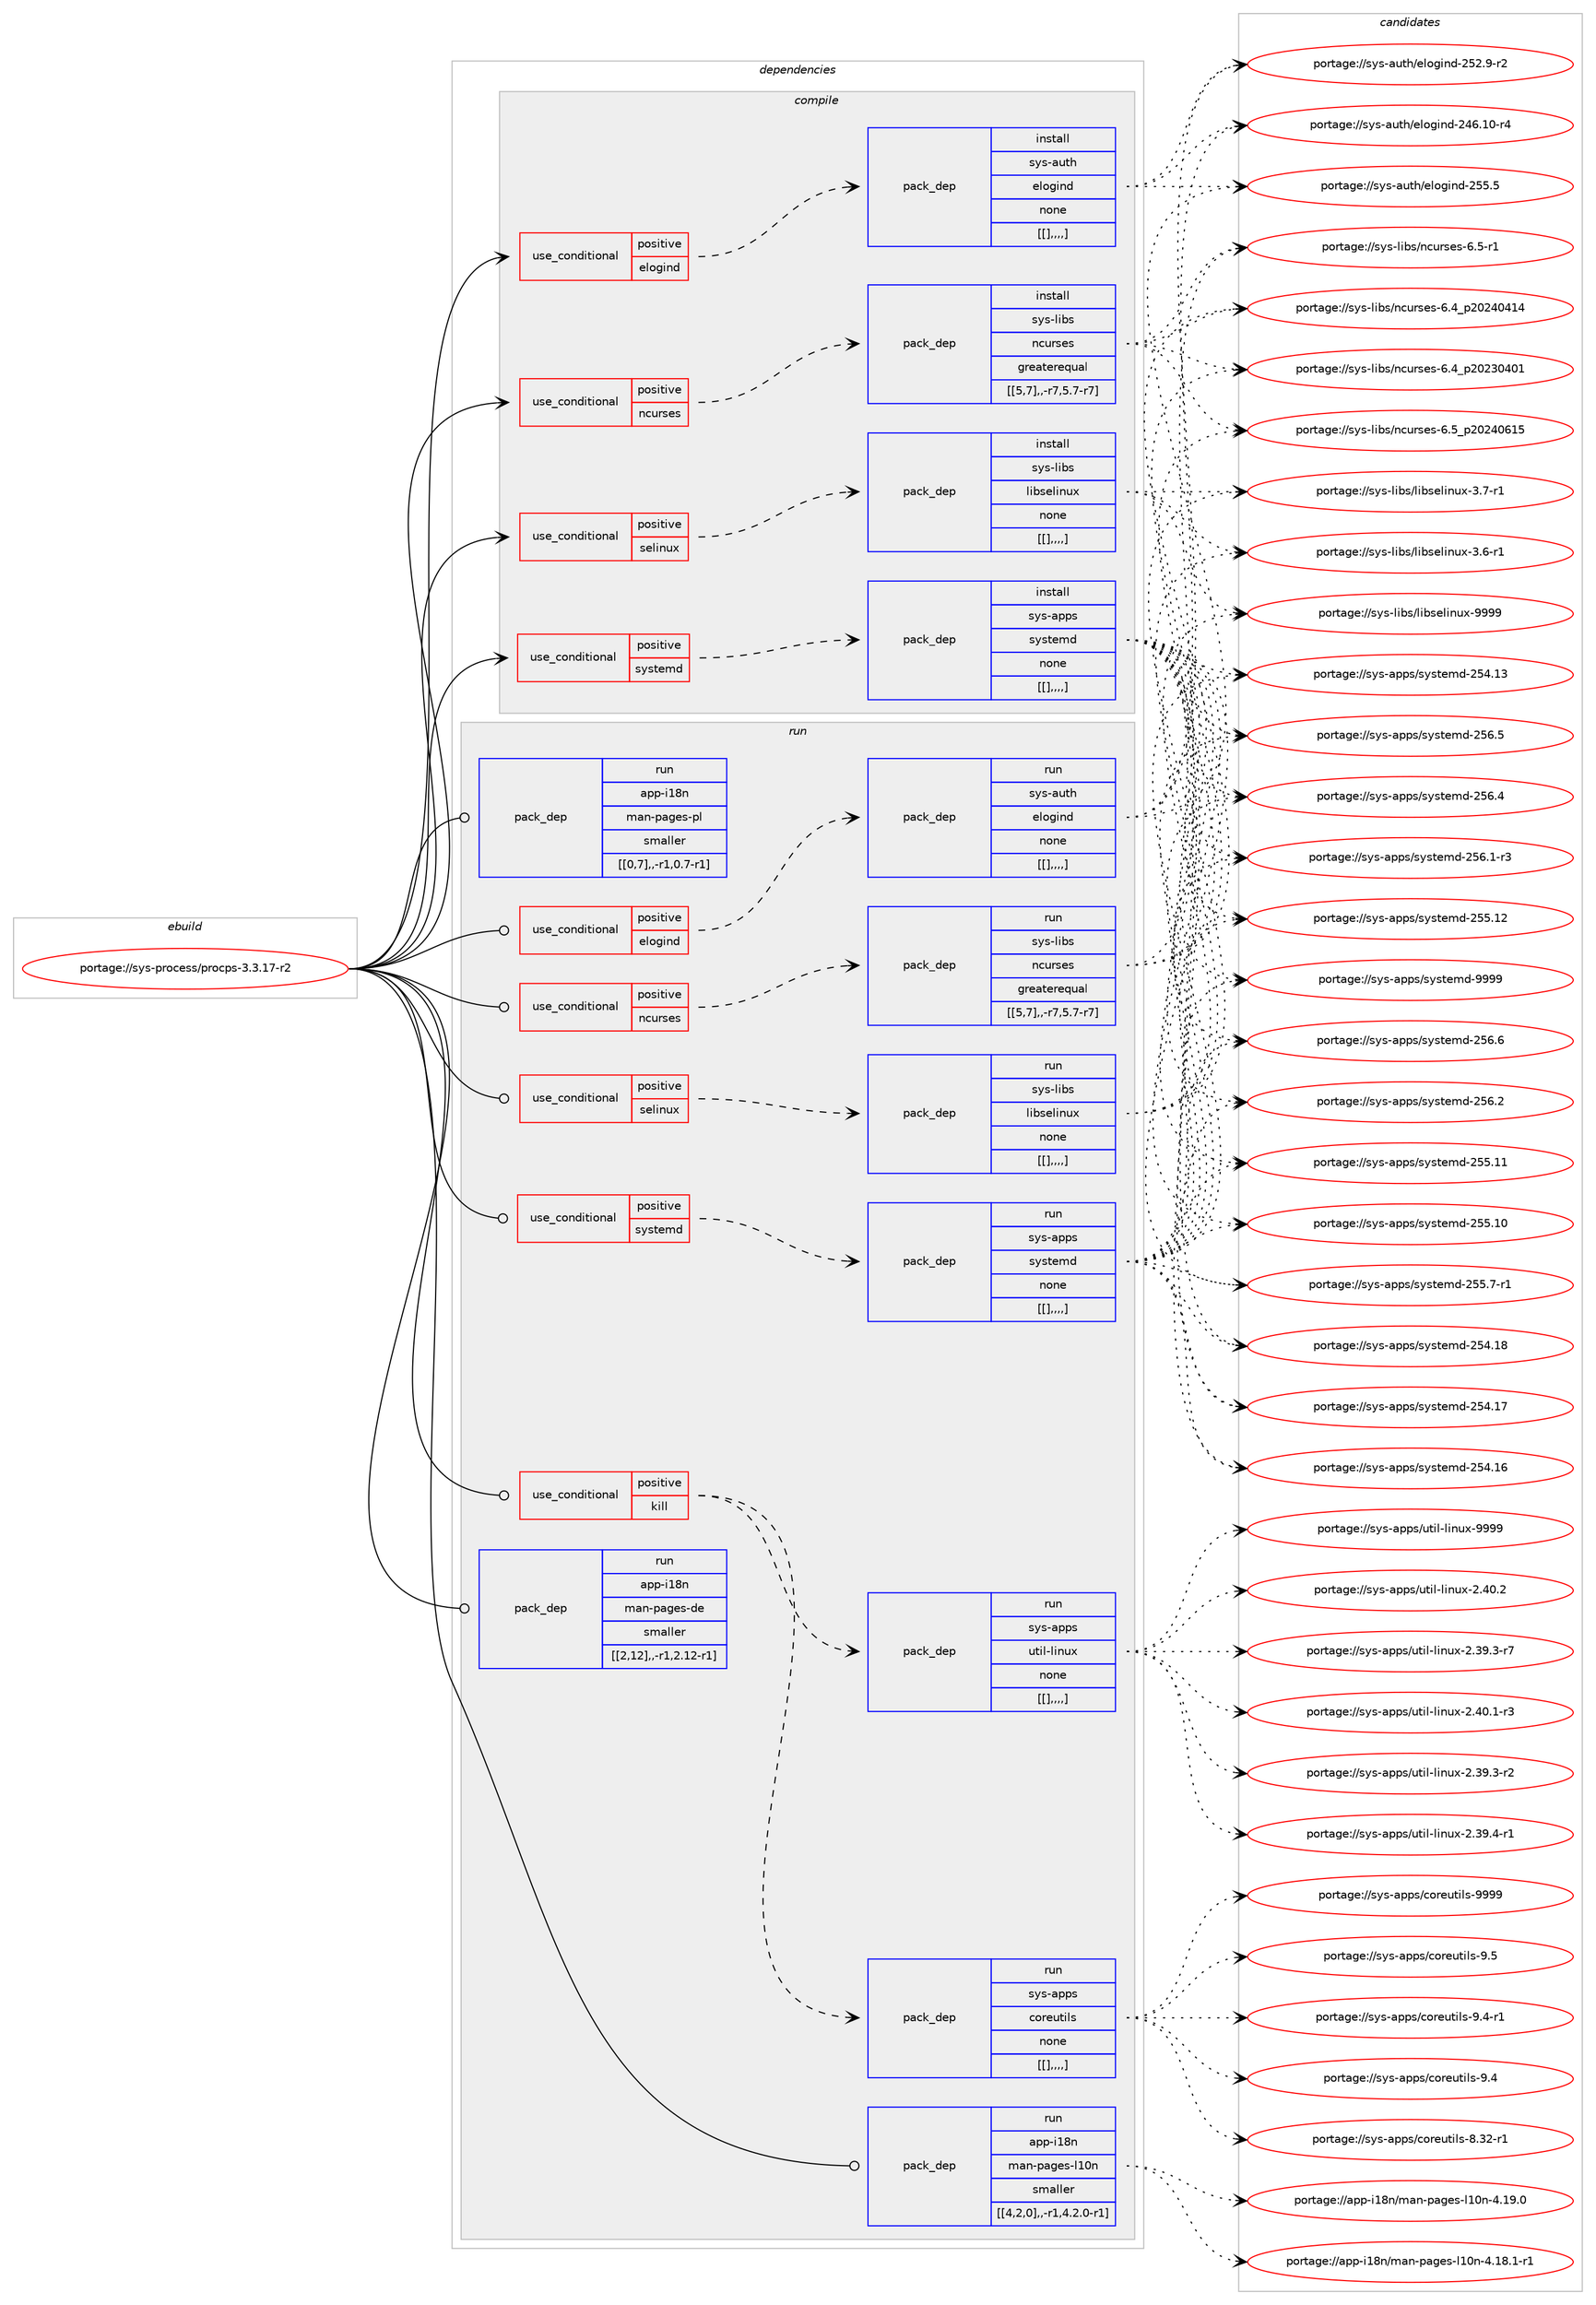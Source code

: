 digraph prolog {

# *************
# Graph options
# *************

newrank=true;
concentrate=true;
compound=true;
graph [rankdir=LR,fontname=Helvetica,fontsize=10,ranksep=1.5];#, ranksep=2.5, nodesep=0.2];
edge  [arrowhead=vee];
node  [fontname=Helvetica,fontsize=10];

# **********
# The ebuild
# **********

subgraph cluster_leftcol {
color=gray;
label=<<i>ebuild</i>>;
id [label="portage://sys-process/procps-3.3.17-r2", color=red, width=4, href="../sys-process/procps-3.3.17-r2.svg"];
}

# ****************
# The dependencies
# ****************

subgraph cluster_midcol {
color=gray;
label=<<i>dependencies</i>>;
subgraph cluster_compile {
fillcolor="#eeeeee";
style=filled;
label=<<i>compile</i>>;
subgraph cond10730 {
dependency28708 [label=<<TABLE BORDER="0" CELLBORDER="1" CELLSPACING="0" CELLPADDING="4"><TR><TD ROWSPAN="3" CELLPADDING="10">use_conditional</TD></TR><TR><TD>positive</TD></TR><TR><TD>elogind</TD></TR></TABLE>>, shape=none, color=red];
subgraph pack17900 {
dependency28709 [label=<<TABLE BORDER="0" CELLBORDER="1" CELLSPACING="0" CELLPADDING="4" WIDTH="220"><TR><TD ROWSPAN="6" CELLPADDING="30">pack_dep</TD></TR><TR><TD WIDTH="110">install</TD></TR><TR><TD>sys-auth</TD></TR><TR><TD>elogind</TD></TR><TR><TD>none</TD></TR><TR><TD>[[],,,,]</TD></TR></TABLE>>, shape=none, color=blue];
}
dependency28708:e -> dependency28709:w [weight=20,style="dashed",arrowhead="vee"];
}
id:e -> dependency28708:w [weight=20,style="solid",arrowhead="vee"];
subgraph cond10731 {
dependency28710 [label=<<TABLE BORDER="0" CELLBORDER="1" CELLSPACING="0" CELLPADDING="4"><TR><TD ROWSPAN="3" CELLPADDING="10">use_conditional</TD></TR><TR><TD>positive</TD></TR><TR><TD>ncurses</TD></TR></TABLE>>, shape=none, color=red];
subgraph pack17901 {
dependency28711 [label=<<TABLE BORDER="0" CELLBORDER="1" CELLSPACING="0" CELLPADDING="4" WIDTH="220"><TR><TD ROWSPAN="6" CELLPADDING="30">pack_dep</TD></TR><TR><TD WIDTH="110">install</TD></TR><TR><TD>sys-libs</TD></TR><TR><TD>ncurses</TD></TR><TR><TD>greaterequal</TD></TR><TR><TD>[[5,7],,-r7,5.7-r7]</TD></TR></TABLE>>, shape=none, color=blue];
}
dependency28710:e -> dependency28711:w [weight=20,style="dashed",arrowhead="vee"];
}
id:e -> dependency28710:w [weight=20,style="solid",arrowhead="vee"];
subgraph cond10732 {
dependency28712 [label=<<TABLE BORDER="0" CELLBORDER="1" CELLSPACING="0" CELLPADDING="4"><TR><TD ROWSPAN="3" CELLPADDING="10">use_conditional</TD></TR><TR><TD>positive</TD></TR><TR><TD>selinux</TD></TR></TABLE>>, shape=none, color=red];
subgraph pack17902 {
dependency28713 [label=<<TABLE BORDER="0" CELLBORDER="1" CELLSPACING="0" CELLPADDING="4" WIDTH="220"><TR><TD ROWSPAN="6" CELLPADDING="30">pack_dep</TD></TR><TR><TD WIDTH="110">install</TD></TR><TR><TD>sys-libs</TD></TR><TR><TD>libselinux</TD></TR><TR><TD>none</TD></TR><TR><TD>[[],,,,]</TD></TR></TABLE>>, shape=none, color=blue];
}
dependency28712:e -> dependency28713:w [weight=20,style="dashed",arrowhead="vee"];
}
id:e -> dependency28712:w [weight=20,style="solid",arrowhead="vee"];
subgraph cond10733 {
dependency28714 [label=<<TABLE BORDER="0" CELLBORDER="1" CELLSPACING="0" CELLPADDING="4"><TR><TD ROWSPAN="3" CELLPADDING="10">use_conditional</TD></TR><TR><TD>positive</TD></TR><TR><TD>systemd</TD></TR></TABLE>>, shape=none, color=red];
subgraph pack17903 {
dependency28715 [label=<<TABLE BORDER="0" CELLBORDER="1" CELLSPACING="0" CELLPADDING="4" WIDTH="220"><TR><TD ROWSPAN="6" CELLPADDING="30">pack_dep</TD></TR><TR><TD WIDTH="110">install</TD></TR><TR><TD>sys-apps</TD></TR><TR><TD>systemd</TD></TR><TR><TD>none</TD></TR><TR><TD>[[],,,,]</TD></TR></TABLE>>, shape=none, color=blue];
}
dependency28714:e -> dependency28715:w [weight=20,style="dashed",arrowhead="vee"];
}
id:e -> dependency28714:w [weight=20,style="solid",arrowhead="vee"];
}
subgraph cluster_compileandrun {
fillcolor="#eeeeee";
style=filled;
label=<<i>compile and run</i>>;
}
subgraph cluster_run {
fillcolor="#eeeeee";
style=filled;
label=<<i>run</i>>;
subgraph cond10734 {
dependency28716 [label=<<TABLE BORDER="0" CELLBORDER="1" CELLSPACING="0" CELLPADDING="4"><TR><TD ROWSPAN="3" CELLPADDING="10">use_conditional</TD></TR><TR><TD>positive</TD></TR><TR><TD>elogind</TD></TR></TABLE>>, shape=none, color=red];
subgraph pack17904 {
dependency28717 [label=<<TABLE BORDER="0" CELLBORDER="1" CELLSPACING="0" CELLPADDING="4" WIDTH="220"><TR><TD ROWSPAN="6" CELLPADDING="30">pack_dep</TD></TR><TR><TD WIDTH="110">run</TD></TR><TR><TD>sys-auth</TD></TR><TR><TD>elogind</TD></TR><TR><TD>none</TD></TR><TR><TD>[[],,,,]</TD></TR></TABLE>>, shape=none, color=blue];
}
dependency28716:e -> dependency28717:w [weight=20,style="dashed",arrowhead="vee"];
}
id:e -> dependency28716:w [weight=20,style="solid",arrowhead="odot"];
subgraph cond10735 {
dependency28718 [label=<<TABLE BORDER="0" CELLBORDER="1" CELLSPACING="0" CELLPADDING="4"><TR><TD ROWSPAN="3" CELLPADDING="10">use_conditional</TD></TR><TR><TD>positive</TD></TR><TR><TD>kill</TD></TR></TABLE>>, shape=none, color=red];
subgraph pack17905 {
dependency28719 [label=<<TABLE BORDER="0" CELLBORDER="1" CELLSPACING="0" CELLPADDING="4" WIDTH="220"><TR><TD ROWSPAN="6" CELLPADDING="30">pack_dep</TD></TR><TR><TD WIDTH="110">run</TD></TR><TR><TD>sys-apps</TD></TR><TR><TD>coreutils</TD></TR><TR><TD>none</TD></TR><TR><TD>[[],,,,]</TD></TR></TABLE>>, shape=none, color=blue];
}
dependency28718:e -> dependency28719:w [weight=20,style="dashed",arrowhead="vee"];
subgraph pack17906 {
dependency28720 [label=<<TABLE BORDER="0" CELLBORDER="1" CELLSPACING="0" CELLPADDING="4" WIDTH="220"><TR><TD ROWSPAN="6" CELLPADDING="30">pack_dep</TD></TR><TR><TD WIDTH="110">run</TD></TR><TR><TD>sys-apps</TD></TR><TR><TD>util-linux</TD></TR><TR><TD>none</TD></TR><TR><TD>[[],,,,]</TD></TR></TABLE>>, shape=none, color=blue];
}
dependency28718:e -> dependency28720:w [weight=20,style="dashed",arrowhead="vee"];
}
id:e -> dependency28718:w [weight=20,style="solid",arrowhead="odot"];
subgraph cond10736 {
dependency28721 [label=<<TABLE BORDER="0" CELLBORDER="1" CELLSPACING="0" CELLPADDING="4"><TR><TD ROWSPAN="3" CELLPADDING="10">use_conditional</TD></TR><TR><TD>positive</TD></TR><TR><TD>ncurses</TD></TR></TABLE>>, shape=none, color=red];
subgraph pack17907 {
dependency28722 [label=<<TABLE BORDER="0" CELLBORDER="1" CELLSPACING="0" CELLPADDING="4" WIDTH="220"><TR><TD ROWSPAN="6" CELLPADDING="30">pack_dep</TD></TR><TR><TD WIDTH="110">run</TD></TR><TR><TD>sys-libs</TD></TR><TR><TD>ncurses</TD></TR><TR><TD>greaterequal</TD></TR><TR><TD>[[5,7],,-r7,5.7-r7]</TD></TR></TABLE>>, shape=none, color=blue];
}
dependency28721:e -> dependency28722:w [weight=20,style="dashed",arrowhead="vee"];
}
id:e -> dependency28721:w [weight=20,style="solid",arrowhead="odot"];
subgraph cond10737 {
dependency28723 [label=<<TABLE BORDER="0" CELLBORDER="1" CELLSPACING="0" CELLPADDING="4"><TR><TD ROWSPAN="3" CELLPADDING="10">use_conditional</TD></TR><TR><TD>positive</TD></TR><TR><TD>selinux</TD></TR></TABLE>>, shape=none, color=red];
subgraph pack17908 {
dependency28724 [label=<<TABLE BORDER="0" CELLBORDER="1" CELLSPACING="0" CELLPADDING="4" WIDTH="220"><TR><TD ROWSPAN="6" CELLPADDING="30">pack_dep</TD></TR><TR><TD WIDTH="110">run</TD></TR><TR><TD>sys-libs</TD></TR><TR><TD>libselinux</TD></TR><TR><TD>none</TD></TR><TR><TD>[[],,,,]</TD></TR></TABLE>>, shape=none, color=blue];
}
dependency28723:e -> dependency28724:w [weight=20,style="dashed",arrowhead="vee"];
}
id:e -> dependency28723:w [weight=20,style="solid",arrowhead="odot"];
subgraph cond10738 {
dependency28725 [label=<<TABLE BORDER="0" CELLBORDER="1" CELLSPACING="0" CELLPADDING="4"><TR><TD ROWSPAN="3" CELLPADDING="10">use_conditional</TD></TR><TR><TD>positive</TD></TR><TR><TD>systemd</TD></TR></TABLE>>, shape=none, color=red];
subgraph pack17909 {
dependency28726 [label=<<TABLE BORDER="0" CELLBORDER="1" CELLSPACING="0" CELLPADDING="4" WIDTH="220"><TR><TD ROWSPAN="6" CELLPADDING="30">pack_dep</TD></TR><TR><TD WIDTH="110">run</TD></TR><TR><TD>sys-apps</TD></TR><TR><TD>systemd</TD></TR><TR><TD>none</TD></TR><TR><TD>[[],,,,]</TD></TR></TABLE>>, shape=none, color=blue];
}
dependency28725:e -> dependency28726:w [weight=20,style="dashed",arrowhead="vee"];
}
id:e -> dependency28725:w [weight=20,style="solid",arrowhead="odot"];
subgraph pack17910 {
dependency28727 [label=<<TABLE BORDER="0" CELLBORDER="1" CELLSPACING="0" CELLPADDING="4" WIDTH="220"><TR><TD ROWSPAN="6" CELLPADDING="30">pack_dep</TD></TR><TR><TD WIDTH="110">run</TD></TR><TR><TD>app-i18n</TD></TR><TR><TD>man-pages-de</TD></TR><TR><TD>smaller</TD></TR><TR><TD>[[2,12],,-r1,2.12-r1]</TD></TR></TABLE>>, shape=none, color=blue];
}
id:e -> dependency28727:w [weight=20,style="solid",arrowhead="odot"];
subgraph pack17911 {
dependency28728 [label=<<TABLE BORDER="0" CELLBORDER="1" CELLSPACING="0" CELLPADDING="4" WIDTH="220"><TR><TD ROWSPAN="6" CELLPADDING="30">pack_dep</TD></TR><TR><TD WIDTH="110">run</TD></TR><TR><TD>app-i18n</TD></TR><TR><TD>man-pages-l10n</TD></TR><TR><TD>smaller</TD></TR><TR><TD>[[4,2,0],,-r1,4.2.0-r1]</TD></TR></TABLE>>, shape=none, color=blue];
}
id:e -> dependency28728:w [weight=20,style="solid",arrowhead="odot"];
subgraph pack17912 {
dependency28729 [label=<<TABLE BORDER="0" CELLBORDER="1" CELLSPACING="0" CELLPADDING="4" WIDTH="220"><TR><TD ROWSPAN="6" CELLPADDING="30">pack_dep</TD></TR><TR><TD WIDTH="110">run</TD></TR><TR><TD>app-i18n</TD></TR><TR><TD>man-pages-pl</TD></TR><TR><TD>smaller</TD></TR><TR><TD>[[0,7],,-r1,0.7-r1]</TD></TR></TABLE>>, shape=none, color=blue];
}
id:e -> dependency28729:w [weight=20,style="solid",arrowhead="odot"];
}
}

# **************
# The candidates
# **************

subgraph cluster_choices {
rank=same;
color=gray;
label=<<i>candidates</i>>;

subgraph choice17900 {
color=black;
nodesep=1;
choice115121115459711711610447101108111103105110100455053534653 [label="portage://sys-auth/elogind-255.5", color=red, width=4,href="../sys-auth/elogind-255.5.svg"];
choice1151211154597117116104471011081111031051101004550535046574511450 [label="portage://sys-auth/elogind-252.9-r2", color=red, width=4,href="../sys-auth/elogind-252.9-r2.svg"];
choice115121115459711711610447101108111103105110100455052544649484511452 [label="portage://sys-auth/elogind-246.10-r4", color=red, width=4,href="../sys-auth/elogind-246.10-r4.svg"];
dependency28709:e -> choice115121115459711711610447101108111103105110100455053534653:w [style=dotted,weight="100"];
dependency28709:e -> choice1151211154597117116104471011081111031051101004550535046574511450:w [style=dotted,weight="100"];
dependency28709:e -> choice115121115459711711610447101108111103105110100455052544649484511452:w [style=dotted,weight="100"];
}
subgraph choice17901 {
color=black;
nodesep=1;
choice1151211154510810598115471109911711411510111545544653951125048505248544953 [label="portage://sys-libs/ncurses-6.5_p20240615", color=red, width=4,href="../sys-libs/ncurses-6.5_p20240615.svg"];
choice11512111545108105981154711099117114115101115455446534511449 [label="portage://sys-libs/ncurses-6.5-r1", color=red, width=4,href="../sys-libs/ncurses-6.5-r1.svg"];
choice1151211154510810598115471109911711411510111545544652951125048505248524952 [label="portage://sys-libs/ncurses-6.4_p20240414", color=red, width=4,href="../sys-libs/ncurses-6.4_p20240414.svg"];
choice1151211154510810598115471109911711411510111545544652951125048505148524849 [label="portage://sys-libs/ncurses-6.4_p20230401", color=red, width=4,href="../sys-libs/ncurses-6.4_p20230401.svg"];
dependency28711:e -> choice1151211154510810598115471109911711411510111545544653951125048505248544953:w [style=dotted,weight="100"];
dependency28711:e -> choice11512111545108105981154711099117114115101115455446534511449:w [style=dotted,weight="100"];
dependency28711:e -> choice1151211154510810598115471109911711411510111545544652951125048505248524952:w [style=dotted,weight="100"];
dependency28711:e -> choice1151211154510810598115471109911711411510111545544652951125048505148524849:w [style=dotted,weight="100"];
}
subgraph choice17902 {
color=black;
nodesep=1;
choice115121115451081059811547108105981151011081051101171204557575757 [label="portage://sys-libs/libselinux-9999", color=red, width=4,href="../sys-libs/libselinux-9999.svg"];
choice11512111545108105981154710810598115101108105110117120455146554511449 [label="portage://sys-libs/libselinux-3.7-r1", color=red, width=4,href="../sys-libs/libselinux-3.7-r1.svg"];
choice11512111545108105981154710810598115101108105110117120455146544511449 [label="portage://sys-libs/libselinux-3.6-r1", color=red, width=4,href="../sys-libs/libselinux-3.6-r1.svg"];
dependency28713:e -> choice115121115451081059811547108105981151011081051101171204557575757:w [style=dotted,weight="100"];
dependency28713:e -> choice11512111545108105981154710810598115101108105110117120455146554511449:w [style=dotted,weight="100"];
dependency28713:e -> choice11512111545108105981154710810598115101108105110117120455146544511449:w [style=dotted,weight="100"];
}
subgraph choice17903 {
color=black;
nodesep=1;
choice1151211154597112112115471151211151161011091004557575757 [label="portage://sys-apps/systemd-9999", color=red, width=4,href="../sys-apps/systemd-9999.svg"];
choice115121115459711211211547115121115116101109100455053544654 [label="portage://sys-apps/systemd-256.6", color=red, width=4,href="../sys-apps/systemd-256.6.svg"];
choice115121115459711211211547115121115116101109100455053544653 [label="portage://sys-apps/systemd-256.5", color=red, width=4,href="../sys-apps/systemd-256.5.svg"];
choice115121115459711211211547115121115116101109100455053544652 [label="portage://sys-apps/systemd-256.4", color=red, width=4,href="../sys-apps/systemd-256.4.svg"];
choice115121115459711211211547115121115116101109100455053544650 [label="portage://sys-apps/systemd-256.2", color=red, width=4,href="../sys-apps/systemd-256.2.svg"];
choice1151211154597112112115471151211151161011091004550535446494511451 [label="portage://sys-apps/systemd-256.1-r3", color=red, width=4,href="../sys-apps/systemd-256.1-r3.svg"];
choice11512111545971121121154711512111511610110910045505353464950 [label="portage://sys-apps/systemd-255.12", color=red, width=4,href="../sys-apps/systemd-255.12.svg"];
choice11512111545971121121154711512111511610110910045505353464949 [label="portage://sys-apps/systemd-255.11", color=red, width=4,href="../sys-apps/systemd-255.11.svg"];
choice11512111545971121121154711512111511610110910045505353464948 [label="portage://sys-apps/systemd-255.10", color=red, width=4,href="../sys-apps/systemd-255.10.svg"];
choice1151211154597112112115471151211151161011091004550535346554511449 [label="portage://sys-apps/systemd-255.7-r1", color=red, width=4,href="../sys-apps/systemd-255.7-r1.svg"];
choice11512111545971121121154711512111511610110910045505352464956 [label="portage://sys-apps/systemd-254.18", color=red, width=4,href="../sys-apps/systemd-254.18.svg"];
choice11512111545971121121154711512111511610110910045505352464955 [label="portage://sys-apps/systemd-254.17", color=red, width=4,href="../sys-apps/systemd-254.17.svg"];
choice11512111545971121121154711512111511610110910045505352464954 [label="portage://sys-apps/systemd-254.16", color=red, width=4,href="../sys-apps/systemd-254.16.svg"];
choice11512111545971121121154711512111511610110910045505352464951 [label="portage://sys-apps/systemd-254.13", color=red, width=4,href="../sys-apps/systemd-254.13.svg"];
dependency28715:e -> choice1151211154597112112115471151211151161011091004557575757:w [style=dotted,weight="100"];
dependency28715:e -> choice115121115459711211211547115121115116101109100455053544654:w [style=dotted,weight="100"];
dependency28715:e -> choice115121115459711211211547115121115116101109100455053544653:w [style=dotted,weight="100"];
dependency28715:e -> choice115121115459711211211547115121115116101109100455053544652:w [style=dotted,weight="100"];
dependency28715:e -> choice115121115459711211211547115121115116101109100455053544650:w [style=dotted,weight="100"];
dependency28715:e -> choice1151211154597112112115471151211151161011091004550535446494511451:w [style=dotted,weight="100"];
dependency28715:e -> choice11512111545971121121154711512111511610110910045505353464950:w [style=dotted,weight="100"];
dependency28715:e -> choice11512111545971121121154711512111511610110910045505353464949:w [style=dotted,weight="100"];
dependency28715:e -> choice11512111545971121121154711512111511610110910045505353464948:w [style=dotted,weight="100"];
dependency28715:e -> choice1151211154597112112115471151211151161011091004550535346554511449:w [style=dotted,weight="100"];
dependency28715:e -> choice11512111545971121121154711512111511610110910045505352464956:w [style=dotted,weight="100"];
dependency28715:e -> choice11512111545971121121154711512111511610110910045505352464955:w [style=dotted,weight="100"];
dependency28715:e -> choice11512111545971121121154711512111511610110910045505352464954:w [style=dotted,weight="100"];
dependency28715:e -> choice11512111545971121121154711512111511610110910045505352464951:w [style=dotted,weight="100"];
}
subgraph choice17904 {
color=black;
nodesep=1;
choice115121115459711711610447101108111103105110100455053534653 [label="portage://sys-auth/elogind-255.5", color=red, width=4,href="../sys-auth/elogind-255.5.svg"];
choice1151211154597117116104471011081111031051101004550535046574511450 [label="portage://sys-auth/elogind-252.9-r2", color=red, width=4,href="../sys-auth/elogind-252.9-r2.svg"];
choice115121115459711711610447101108111103105110100455052544649484511452 [label="portage://sys-auth/elogind-246.10-r4", color=red, width=4,href="../sys-auth/elogind-246.10-r4.svg"];
dependency28717:e -> choice115121115459711711610447101108111103105110100455053534653:w [style=dotted,weight="100"];
dependency28717:e -> choice1151211154597117116104471011081111031051101004550535046574511450:w [style=dotted,weight="100"];
dependency28717:e -> choice115121115459711711610447101108111103105110100455052544649484511452:w [style=dotted,weight="100"];
}
subgraph choice17905 {
color=black;
nodesep=1;
choice115121115459711211211547991111141011171161051081154557575757 [label="portage://sys-apps/coreutils-9999", color=red, width=4,href="../sys-apps/coreutils-9999.svg"];
choice1151211154597112112115479911111410111711610510811545574653 [label="portage://sys-apps/coreutils-9.5", color=red, width=4,href="../sys-apps/coreutils-9.5.svg"];
choice11512111545971121121154799111114101117116105108115455746524511449 [label="portage://sys-apps/coreutils-9.4-r1", color=red, width=4,href="../sys-apps/coreutils-9.4-r1.svg"];
choice1151211154597112112115479911111410111711610510811545574652 [label="portage://sys-apps/coreutils-9.4", color=red, width=4,href="../sys-apps/coreutils-9.4.svg"];
choice1151211154597112112115479911111410111711610510811545564651504511449 [label="portage://sys-apps/coreutils-8.32-r1", color=red, width=4,href="../sys-apps/coreutils-8.32-r1.svg"];
dependency28719:e -> choice115121115459711211211547991111141011171161051081154557575757:w [style=dotted,weight="100"];
dependency28719:e -> choice1151211154597112112115479911111410111711610510811545574653:w [style=dotted,weight="100"];
dependency28719:e -> choice11512111545971121121154799111114101117116105108115455746524511449:w [style=dotted,weight="100"];
dependency28719:e -> choice1151211154597112112115479911111410111711610510811545574652:w [style=dotted,weight="100"];
dependency28719:e -> choice1151211154597112112115479911111410111711610510811545564651504511449:w [style=dotted,weight="100"];
}
subgraph choice17906 {
color=black;
nodesep=1;
choice115121115459711211211547117116105108451081051101171204557575757 [label="portage://sys-apps/util-linux-9999", color=red, width=4,href="../sys-apps/util-linux-9999.svg"];
choice1151211154597112112115471171161051084510810511011712045504652484650 [label="portage://sys-apps/util-linux-2.40.2", color=red, width=4,href="../sys-apps/util-linux-2.40.2.svg"];
choice11512111545971121121154711711610510845108105110117120455046524846494511451 [label="portage://sys-apps/util-linux-2.40.1-r3", color=red, width=4,href="../sys-apps/util-linux-2.40.1-r3.svg"];
choice11512111545971121121154711711610510845108105110117120455046515746524511449 [label="portage://sys-apps/util-linux-2.39.4-r1", color=red, width=4,href="../sys-apps/util-linux-2.39.4-r1.svg"];
choice11512111545971121121154711711610510845108105110117120455046515746514511455 [label="portage://sys-apps/util-linux-2.39.3-r7", color=red, width=4,href="../sys-apps/util-linux-2.39.3-r7.svg"];
choice11512111545971121121154711711610510845108105110117120455046515746514511450 [label="portage://sys-apps/util-linux-2.39.3-r2", color=red, width=4,href="../sys-apps/util-linux-2.39.3-r2.svg"];
dependency28720:e -> choice115121115459711211211547117116105108451081051101171204557575757:w [style=dotted,weight="100"];
dependency28720:e -> choice1151211154597112112115471171161051084510810511011712045504652484650:w [style=dotted,weight="100"];
dependency28720:e -> choice11512111545971121121154711711610510845108105110117120455046524846494511451:w [style=dotted,weight="100"];
dependency28720:e -> choice11512111545971121121154711711610510845108105110117120455046515746524511449:w [style=dotted,weight="100"];
dependency28720:e -> choice11512111545971121121154711711610510845108105110117120455046515746514511455:w [style=dotted,weight="100"];
dependency28720:e -> choice11512111545971121121154711711610510845108105110117120455046515746514511450:w [style=dotted,weight="100"];
}
subgraph choice17907 {
color=black;
nodesep=1;
choice1151211154510810598115471109911711411510111545544653951125048505248544953 [label="portage://sys-libs/ncurses-6.5_p20240615", color=red, width=4,href="../sys-libs/ncurses-6.5_p20240615.svg"];
choice11512111545108105981154711099117114115101115455446534511449 [label="portage://sys-libs/ncurses-6.5-r1", color=red, width=4,href="../sys-libs/ncurses-6.5-r1.svg"];
choice1151211154510810598115471109911711411510111545544652951125048505248524952 [label="portage://sys-libs/ncurses-6.4_p20240414", color=red, width=4,href="../sys-libs/ncurses-6.4_p20240414.svg"];
choice1151211154510810598115471109911711411510111545544652951125048505148524849 [label="portage://sys-libs/ncurses-6.4_p20230401", color=red, width=4,href="../sys-libs/ncurses-6.4_p20230401.svg"];
dependency28722:e -> choice1151211154510810598115471109911711411510111545544653951125048505248544953:w [style=dotted,weight="100"];
dependency28722:e -> choice11512111545108105981154711099117114115101115455446534511449:w [style=dotted,weight="100"];
dependency28722:e -> choice1151211154510810598115471109911711411510111545544652951125048505248524952:w [style=dotted,weight="100"];
dependency28722:e -> choice1151211154510810598115471109911711411510111545544652951125048505148524849:w [style=dotted,weight="100"];
}
subgraph choice17908 {
color=black;
nodesep=1;
choice115121115451081059811547108105981151011081051101171204557575757 [label="portage://sys-libs/libselinux-9999", color=red, width=4,href="../sys-libs/libselinux-9999.svg"];
choice11512111545108105981154710810598115101108105110117120455146554511449 [label="portage://sys-libs/libselinux-3.7-r1", color=red, width=4,href="../sys-libs/libselinux-3.7-r1.svg"];
choice11512111545108105981154710810598115101108105110117120455146544511449 [label="portage://sys-libs/libselinux-3.6-r1", color=red, width=4,href="../sys-libs/libselinux-3.6-r1.svg"];
dependency28724:e -> choice115121115451081059811547108105981151011081051101171204557575757:w [style=dotted,weight="100"];
dependency28724:e -> choice11512111545108105981154710810598115101108105110117120455146554511449:w [style=dotted,weight="100"];
dependency28724:e -> choice11512111545108105981154710810598115101108105110117120455146544511449:w [style=dotted,weight="100"];
}
subgraph choice17909 {
color=black;
nodesep=1;
choice1151211154597112112115471151211151161011091004557575757 [label="portage://sys-apps/systemd-9999", color=red, width=4,href="../sys-apps/systemd-9999.svg"];
choice115121115459711211211547115121115116101109100455053544654 [label="portage://sys-apps/systemd-256.6", color=red, width=4,href="../sys-apps/systemd-256.6.svg"];
choice115121115459711211211547115121115116101109100455053544653 [label="portage://sys-apps/systemd-256.5", color=red, width=4,href="../sys-apps/systemd-256.5.svg"];
choice115121115459711211211547115121115116101109100455053544652 [label="portage://sys-apps/systemd-256.4", color=red, width=4,href="../sys-apps/systemd-256.4.svg"];
choice115121115459711211211547115121115116101109100455053544650 [label="portage://sys-apps/systemd-256.2", color=red, width=4,href="../sys-apps/systemd-256.2.svg"];
choice1151211154597112112115471151211151161011091004550535446494511451 [label="portage://sys-apps/systemd-256.1-r3", color=red, width=4,href="../sys-apps/systemd-256.1-r3.svg"];
choice11512111545971121121154711512111511610110910045505353464950 [label="portage://sys-apps/systemd-255.12", color=red, width=4,href="../sys-apps/systemd-255.12.svg"];
choice11512111545971121121154711512111511610110910045505353464949 [label="portage://sys-apps/systemd-255.11", color=red, width=4,href="../sys-apps/systemd-255.11.svg"];
choice11512111545971121121154711512111511610110910045505353464948 [label="portage://sys-apps/systemd-255.10", color=red, width=4,href="../sys-apps/systemd-255.10.svg"];
choice1151211154597112112115471151211151161011091004550535346554511449 [label="portage://sys-apps/systemd-255.7-r1", color=red, width=4,href="../sys-apps/systemd-255.7-r1.svg"];
choice11512111545971121121154711512111511610110910045505352464956 [label="portage://sys-apps/systemd-254.18", color=red, width=4,href="../sys-apps/systemd-254.18.svg"];
choice11512111545971121121154711512111511610110910045505352464955 [label="portage://sys-apps/systemd-254.17", color=red, width=4,href="../sys-apps/systemd-254.17.svg"];
choice11512111545971121121154711512111511610110910045505352464954 [label="portage://sys-apps/systemd-254.16", color=red, width=4,href="../sys-apps/systemd-254.16.svg"];
choice11512111545971121121154711512111511610110910045505352464951 [label="portage://sys-apps/systemd-254.13", color=red, width=4,href="../sys-apps/systemd-254.13.svg"];
dependency28726:e -> choice1151211154597112112115471151211151161011091004557575757:w [style=dotted,weight="100"];
dependency28726:e -> choice115121115459711211211547115121115116101109100455053544654:w [style=dotted,weight="100"];
dependency28726:e -> choice115121115459711211211547115121115116101109100455053544653:w [style=dotted,weight="100"];
dependency28726:e -> choice115121115459711211211547115121115116101109100455053544652:w [style=dotted,weight="100"];
dependency28726:e -> choice115121115459711211211547115121115116101109100455053544650:w [style=dotted,weight="100"];
dependency28726:e -> choice1151211154597112112115471151211151161011091004550535446494511451:w [style=dotted,weight="100"];
dependency28726:e -> choice11512111545971121121154711512111511610110910045505353464950:w [style=dotted,weight="100"];
dependency28726:e -> choice11512111545971121121154711512111511610110910045505353464949:w [style=dotted,weight="100"];
dependency28726:e -> choice11512111545971121121154711512111511610110910045505353464948:w [style=dotted,weight="100"];
dependency28726:e -> choice1151211154597112112115471151211151161011091004550535346554511449:w [style=dotted,weight="100"];
dependency28726:e -> choice11512111545971121121154711512111511610110910045505352464956:w [style=dotted,weight="100"];
dependency28726:e -> choice11512111545971121121154711512111511610110910045505352464955:w [style=dotted,weight="100"];
dependency28726:e -> choice11512111545971121121154711512111511610110910045505352464954:w [style=dotted,weight="100"];
dependency28726:e -> choice11512111545971121121154711512111511610110910045505352464951:w [style=dotted,weight="100"];
}
subgraph choice17910 {
color=black;
nodesep=1;
}
subgraph choice17911 {
color=black;
nodesep=1;
choice971121124510549561104710997110451129710310111545108494811045524649574648 [label="portage://app-i18n/man-pages-l10n-4.19.0", color=red, width=4,href="../app-i18n/man-pages-l10n-4.19.0.svg"];
choice9711211245105495611047109971104511297103101115451084948110455246495646494511449 [label="portage://app-i18n/man-pages-l10n-4.18.1-r1", color=red, width=4,href="../app-i18n/man-pages-l10n-4.18.1-r1.svg"];
dependency28728:e -> choice971121124510549561104710997110451129710310111545108494811045524649574648:w [style=dotted,weight="100"];
dependency28728:e -> choice9711211245105495611047109971104511297103101115451084948110455246495646494511449:w [style=dotted,weight="100"];
}
subgraph choice17912 {
color=black;
nodesep=1;
}
}

}

